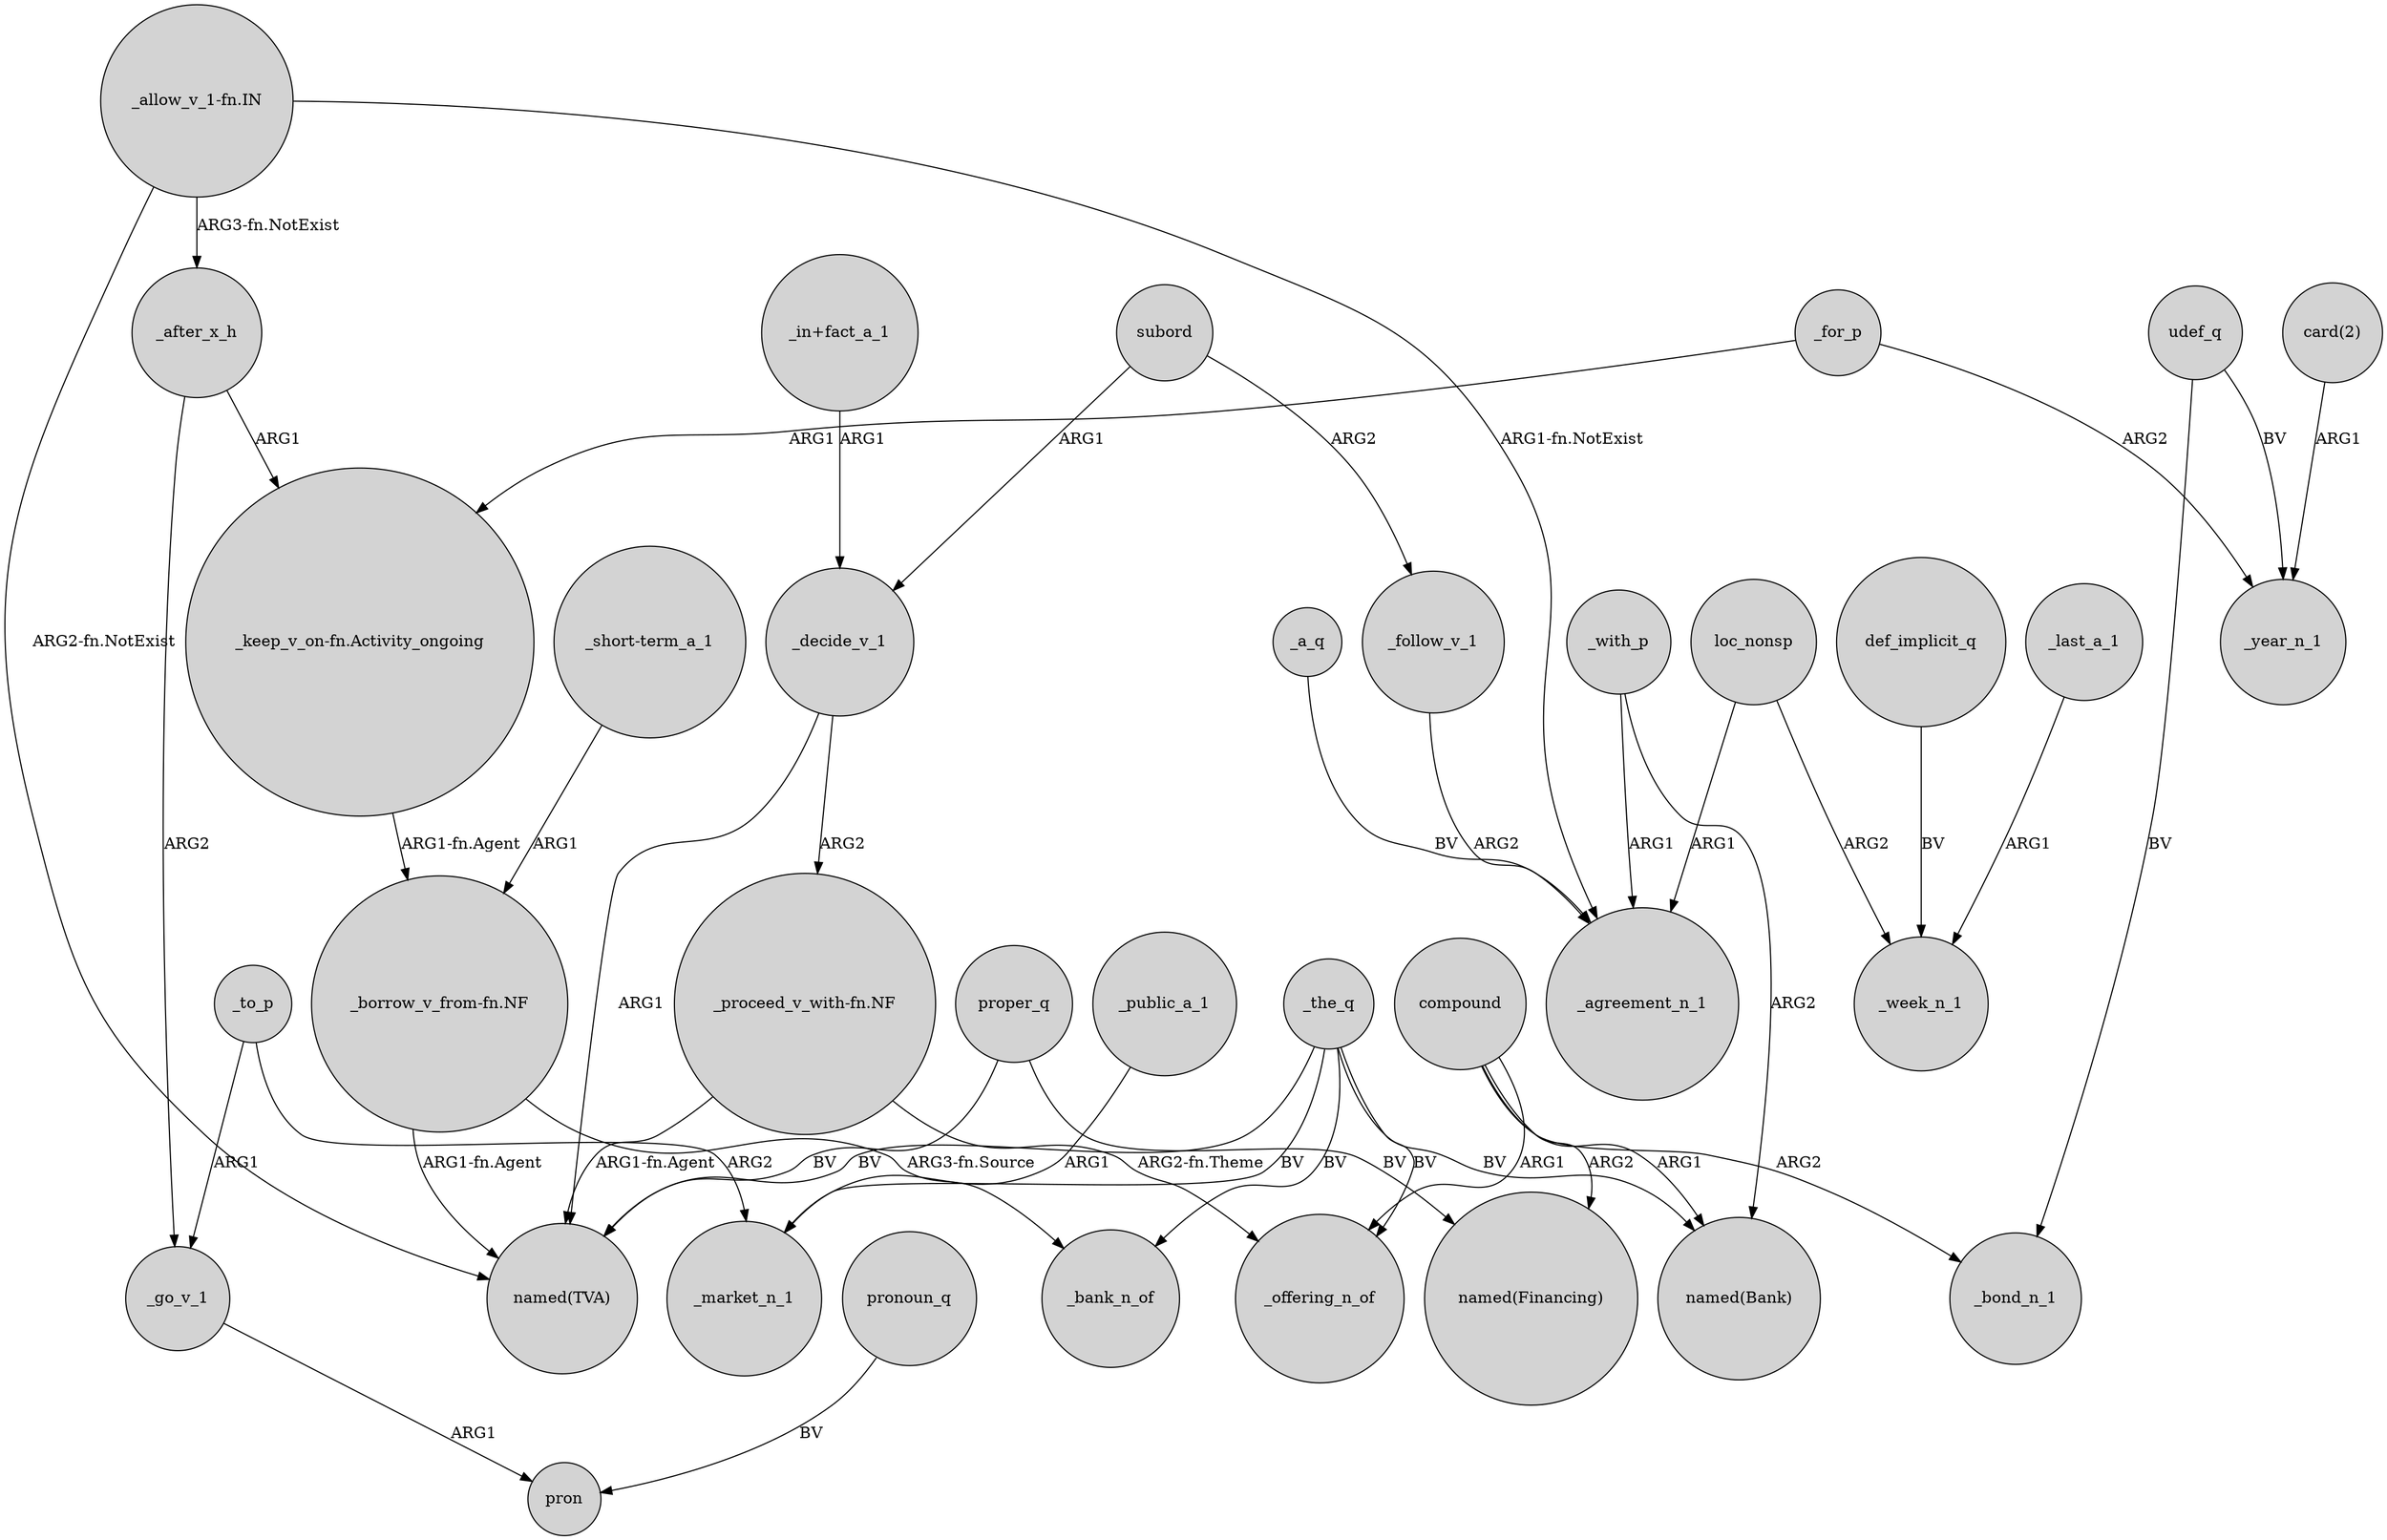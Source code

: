 digraph {
	node [shape=circle style=filled]
	"_keep_v_on-fn.Activity_ongoing" -> "_borrow_v_from-fn.NF" [label="ARG1-fn.Agent"]
	def_implicit_q -> _week_n_1 [label=BV]
	_decide_v_1 -> "named(TVA)" [label=ARG1]
	_for_p -> _year_n_1 [label=ARG2]
	"_proceed_v_with-fn.NF" -> "named(TVA)" [label="ARG1-fn.Agent"]
	"_in+fact_a_1" -> _decide_v_1 [label=ARG1]
	_public_a_1 -> _market_n_1 [label=ARG1]
	_after_x_h -> "_keep_v_on-fn.Activity_ongoing" [label=ARG1]
	_follow_v_1 -> _agreement_n_1 [label=ARG2]
	_the_q -> "named(Bank)" [label=BV]
	subord -> _decide_v_1 [label=ARG1]
	subord -> _follow_v_1 [label=ARG2]
	"_borrow_v_from-fn.NF" -> _bank_n_of [label="ARG3-fn.Source"]
	loc_nonsp -> _agreement_n_1 [label=ARG1]
	_to_p -> _market_n_1 [label=ARG2]
	pronoun_q -> pron [label=BV]
	loc_nonsp -> _week_n_1 [label=ARG2]
	udef_q -> _bond_n_1 [label=BV]
	_decide_v_1 -> "_proceed_v_with-fn.NF" [label=ARG2]
	_the_q -> _bank_n_of [label=BV]
	"card(2)" -> _year_n_1 [label=ARG1]
	_a_q -> _agreement_n_1 [label=BV]
	_to_p -> _go_v_1 [label=ARG1]
	_after_x_h -> _go_v_1 [label=ARG2]
	_last_a_1 -> _week_n_1 [label=ARG1]
	proper_q -> "named(Financing)" [label=BV]
	"_short-term_a_1" -> "_borrow_v_from-fn.NF" [label=ARG1]
	proper_q -> "named(TVA)" [label=BV]
	"_borrow_v_from-fn.NF" -> "named(TVA)" [label="ARG1-fn.Agent"]
	_go_v_1 -> pron [label=ARG1]
	compound -> _bond_n_1 [label=ARG2]
	_with_p -> _agreement_n_1 [label=ARG1]
	compound -> "named(Bank)" [label=ARG1]
	"_allow_v_1-fn.IN" -> _after_x_h [label="ARG3-fn.NotExist"]
	udef_q -> _year_n_1 [label=BV]
	_with_p -> "named(Bank)" [label=ARG2]
	"_allow_v_1-fn.IN" -> _agreement_n_1 [label="ARG1-fn.NotExist"]
	_for_p -> "_keep_v_on-fn.Activity_ongoing" [label=ARG1]
	_the_q -> "named(TVA)" [label=BV]
	_the_q -> _market_n_1 [label=BV]
	"_proceed_v_with-fn.NF" -> _offering_n_of [label="ARG2-fn.Theme"]
	"_allow_v_1-fn.IN" -> "named(TVA)" [label="ARG2-fn.NotExist"]
	compound -> _offering_n_of [label=ARG1]
	_the_q -> _offering_n_of [label=BV]
	compound -> "named(Financing)" [label=ARG2]
}

